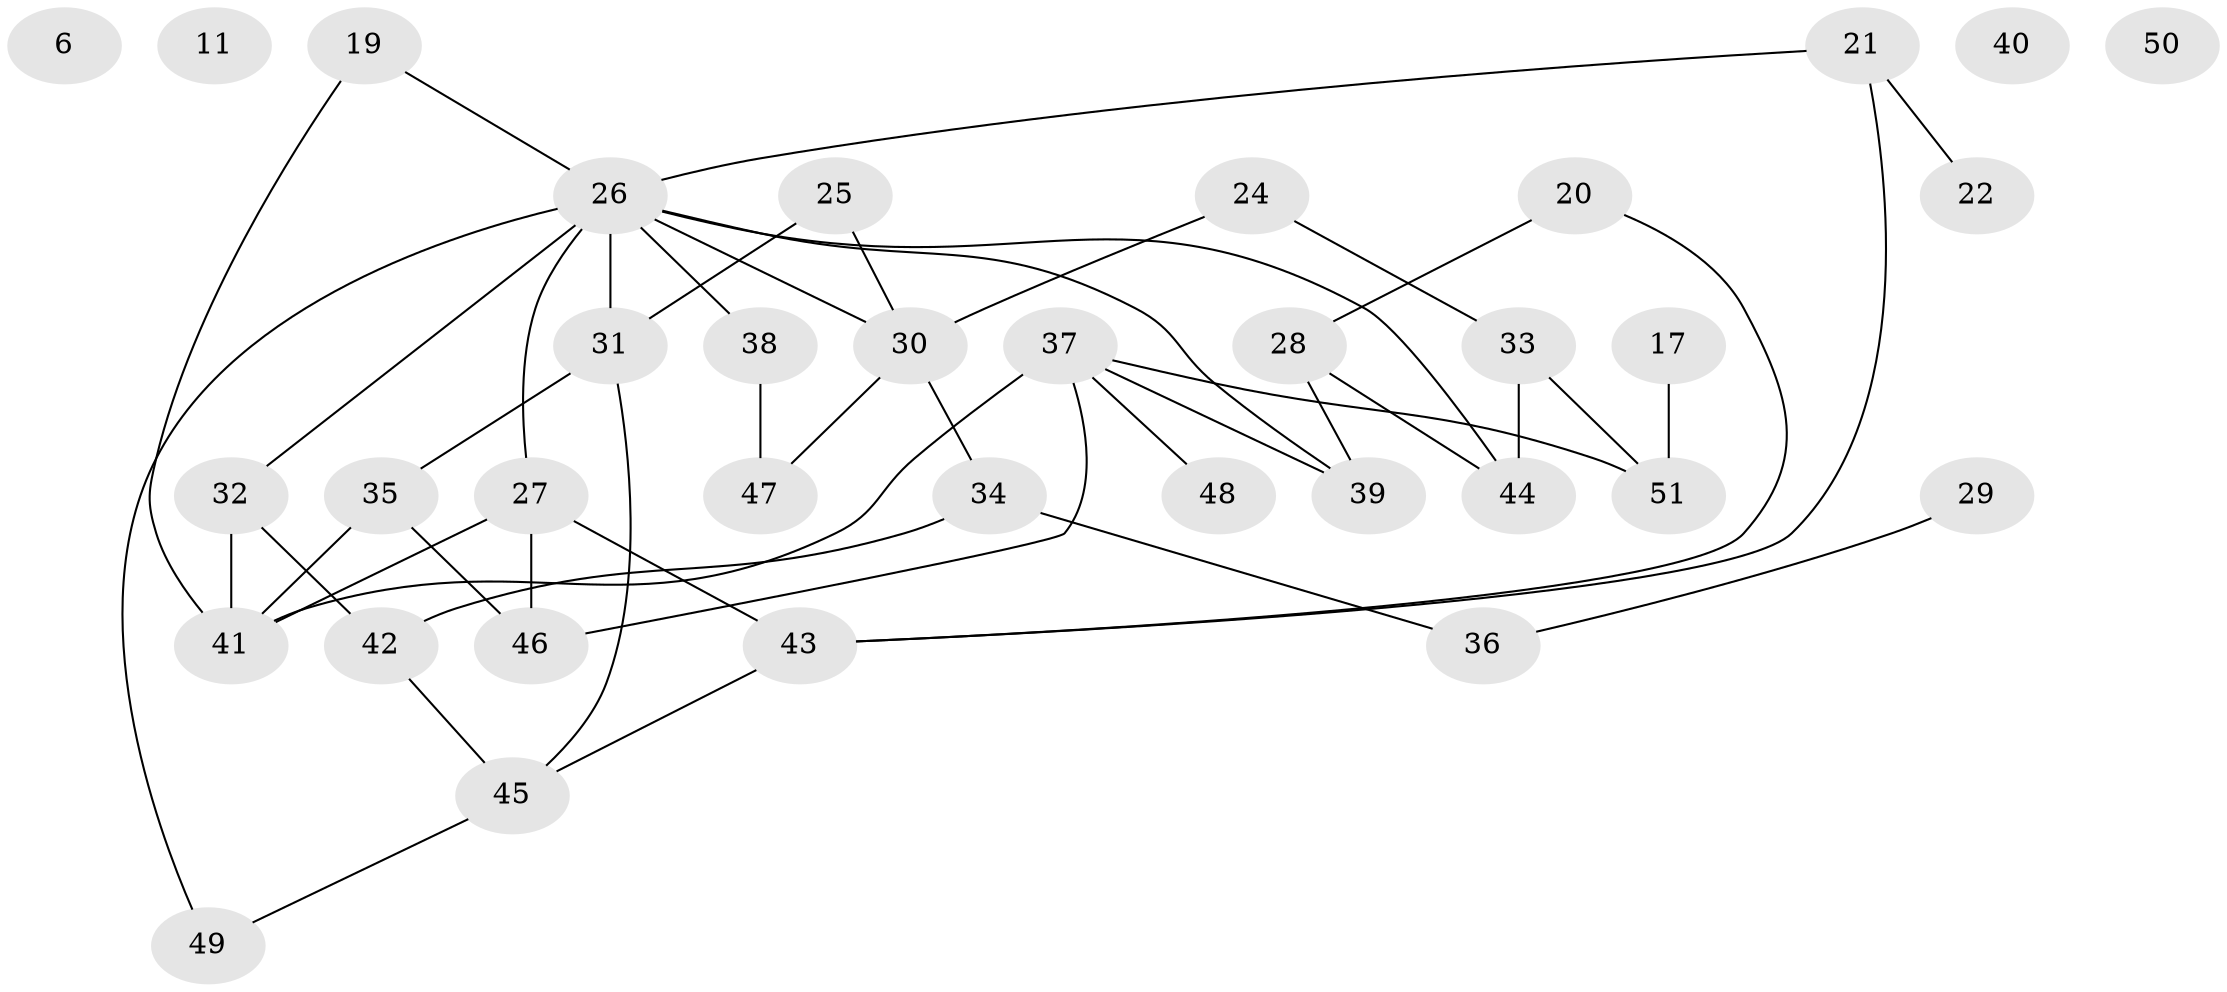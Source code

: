 // original degree distribution, {1: 0.13725490196078433, 5: 0.058823529411764705, 3: 0.2549019607843137, 0: 0.0784313725490196, 2: 0.29411764705882354, 4: 0.13725490196078433, 7: 0.0196078431372549, 6: 0.0196078431372549}
// Generated by graph-tools (version 1.1) at 2025/42/03/04/25 21:42:34]
// undirected, 35 vertices, 47 edges
graph export_dot {
graph [start="1"]
  node [color=gray90,style=filled];
  6;
  11;
  17;
  19;
  20;
  21;
  22;
  24;
  25 [super="+1"];
  26 [super="+23+16"];
  27 [super="+9"];
  28;
  29;
  30;
  31;
  32 [super="+3"];
  33;
  34 [super="+18"];
  35 [super="+15"];
  36;
  37;
  38;
  39 [super="+14"];
  40;
  41;
  42 [super="+12"];
  43;
  44;
  45;
  46;
  47;
  48;
  49;
  50;
  51;
  17 -- 51;
  19 -- 41;
  19 -- 26;
  20 -- 28;
  20 -- 43;
  21 -- 22;
  21 -- 43;
  21 -- 26;
  24 -- 30;
  24 -- 33;
  25 -- 30;
  25 -- 31;
  26 -- 32 [weight=2];
  26 -- 49;
  26 -- 27;
  26 -- 30;
  26 -- 31;
  26 -- 38;
  26 -- 39;
  26 -- 44;
  27 -- 41;
  27 -- 46 [weight=2];
  27 -- 43;
  28 -- 39;
  28 -- 44;
  29 -- 36;
  30 -- 34;
  30 -- 47;
  31 -- 45;
  31 -- 35;
  32 -- 41 [weight=2];
  32 -- 42;
  33 -- 44;
  33 -- 51;
  34 -- 36;
  34 -- 42;
  35 -- 41;
  35 -- 46;
  37 -- 41;
  37 -- 46;
  37 -- 48;
  37 -- 51;
  37 -- 39;
  38 -- 47;
  42 -- 45;
  43 -- 45;
  45 -- 49;
}
